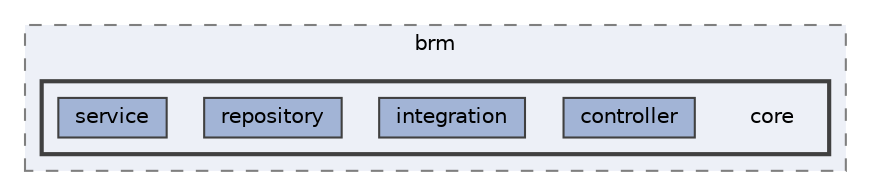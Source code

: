 digraph "repository/brm-core/src/test/java/com/sterlite/cal/brm/core"
{
 // LATEX_PDF_SIZE
  bgcolor="transparent";
  edge [fontname=Helvetica,fontsize=10,labelfontname=Helvetica,labelfontsize=10];
  node [fontname=Helvetica,fontsize=10,shape=box,height=0.2,width=0.4];
  compound=true
  subgraph clusterdir_7a64388410a6e0b50b0f40eda9df2352 {
    graph [ bgcolor="#edf0f7", pencolor="grey50", label="brm", fontname=Helvetica,fontsize=10 style="filled,dashed", URL="dir_7a64388410a6e0b50b0f40eda9df2352.html",tooltip=""]
  subgraph clusterdir_d0573f41a6105efa0ac007c3c0cb581d {
    graph [ bgcolor="#edf0f7", pencolor="grey25", label="", fontname=Helvetica,fontsize=10 style="filled,bold", URL="dir_d0573f41a6105efa0ac007c3c0cb581d.html",tooltip=""]
    dir_d0573f41a6105efa0ac007c3c0cb581d [shape=plaintext, label="core"];
  dir_8fabed0727af0d03ee606c1cf1432e2f [label="controller", fillcolor="#a2b4d6", color="grey25", style="filled", URL="dir_8fabed0727af0d03ee606c1cf1432e2f.html",tooltip=""];
  dir_b537f7ab7e8ed4d7250b8bd400c832da [label="integration", fillcolor="#a2b4d6", color="grey25", style="filled", URL="dir_b537f7ab7e8ed4d7250b8bd400c832da.html",tooltip=""];
  dir_f96eaf623a777b16ca7ae1bdeb4d89fc [label="repository", fillcolor="#a2b4d6", color="grey25", style="filled", URL="dir_f96eaf623a777b16ca7ae1bdeb4d89fc.html",tooltip=""];
  dir_79fc9e0b7798d7868d947e485cad63ad [label="service", fillcolor="#a2b4d6", color="grey25", style="filled", URL="dir_79fc9e0b7798d7868d947e485cad63ad.html",tooltip=""];
  }
  }
}
